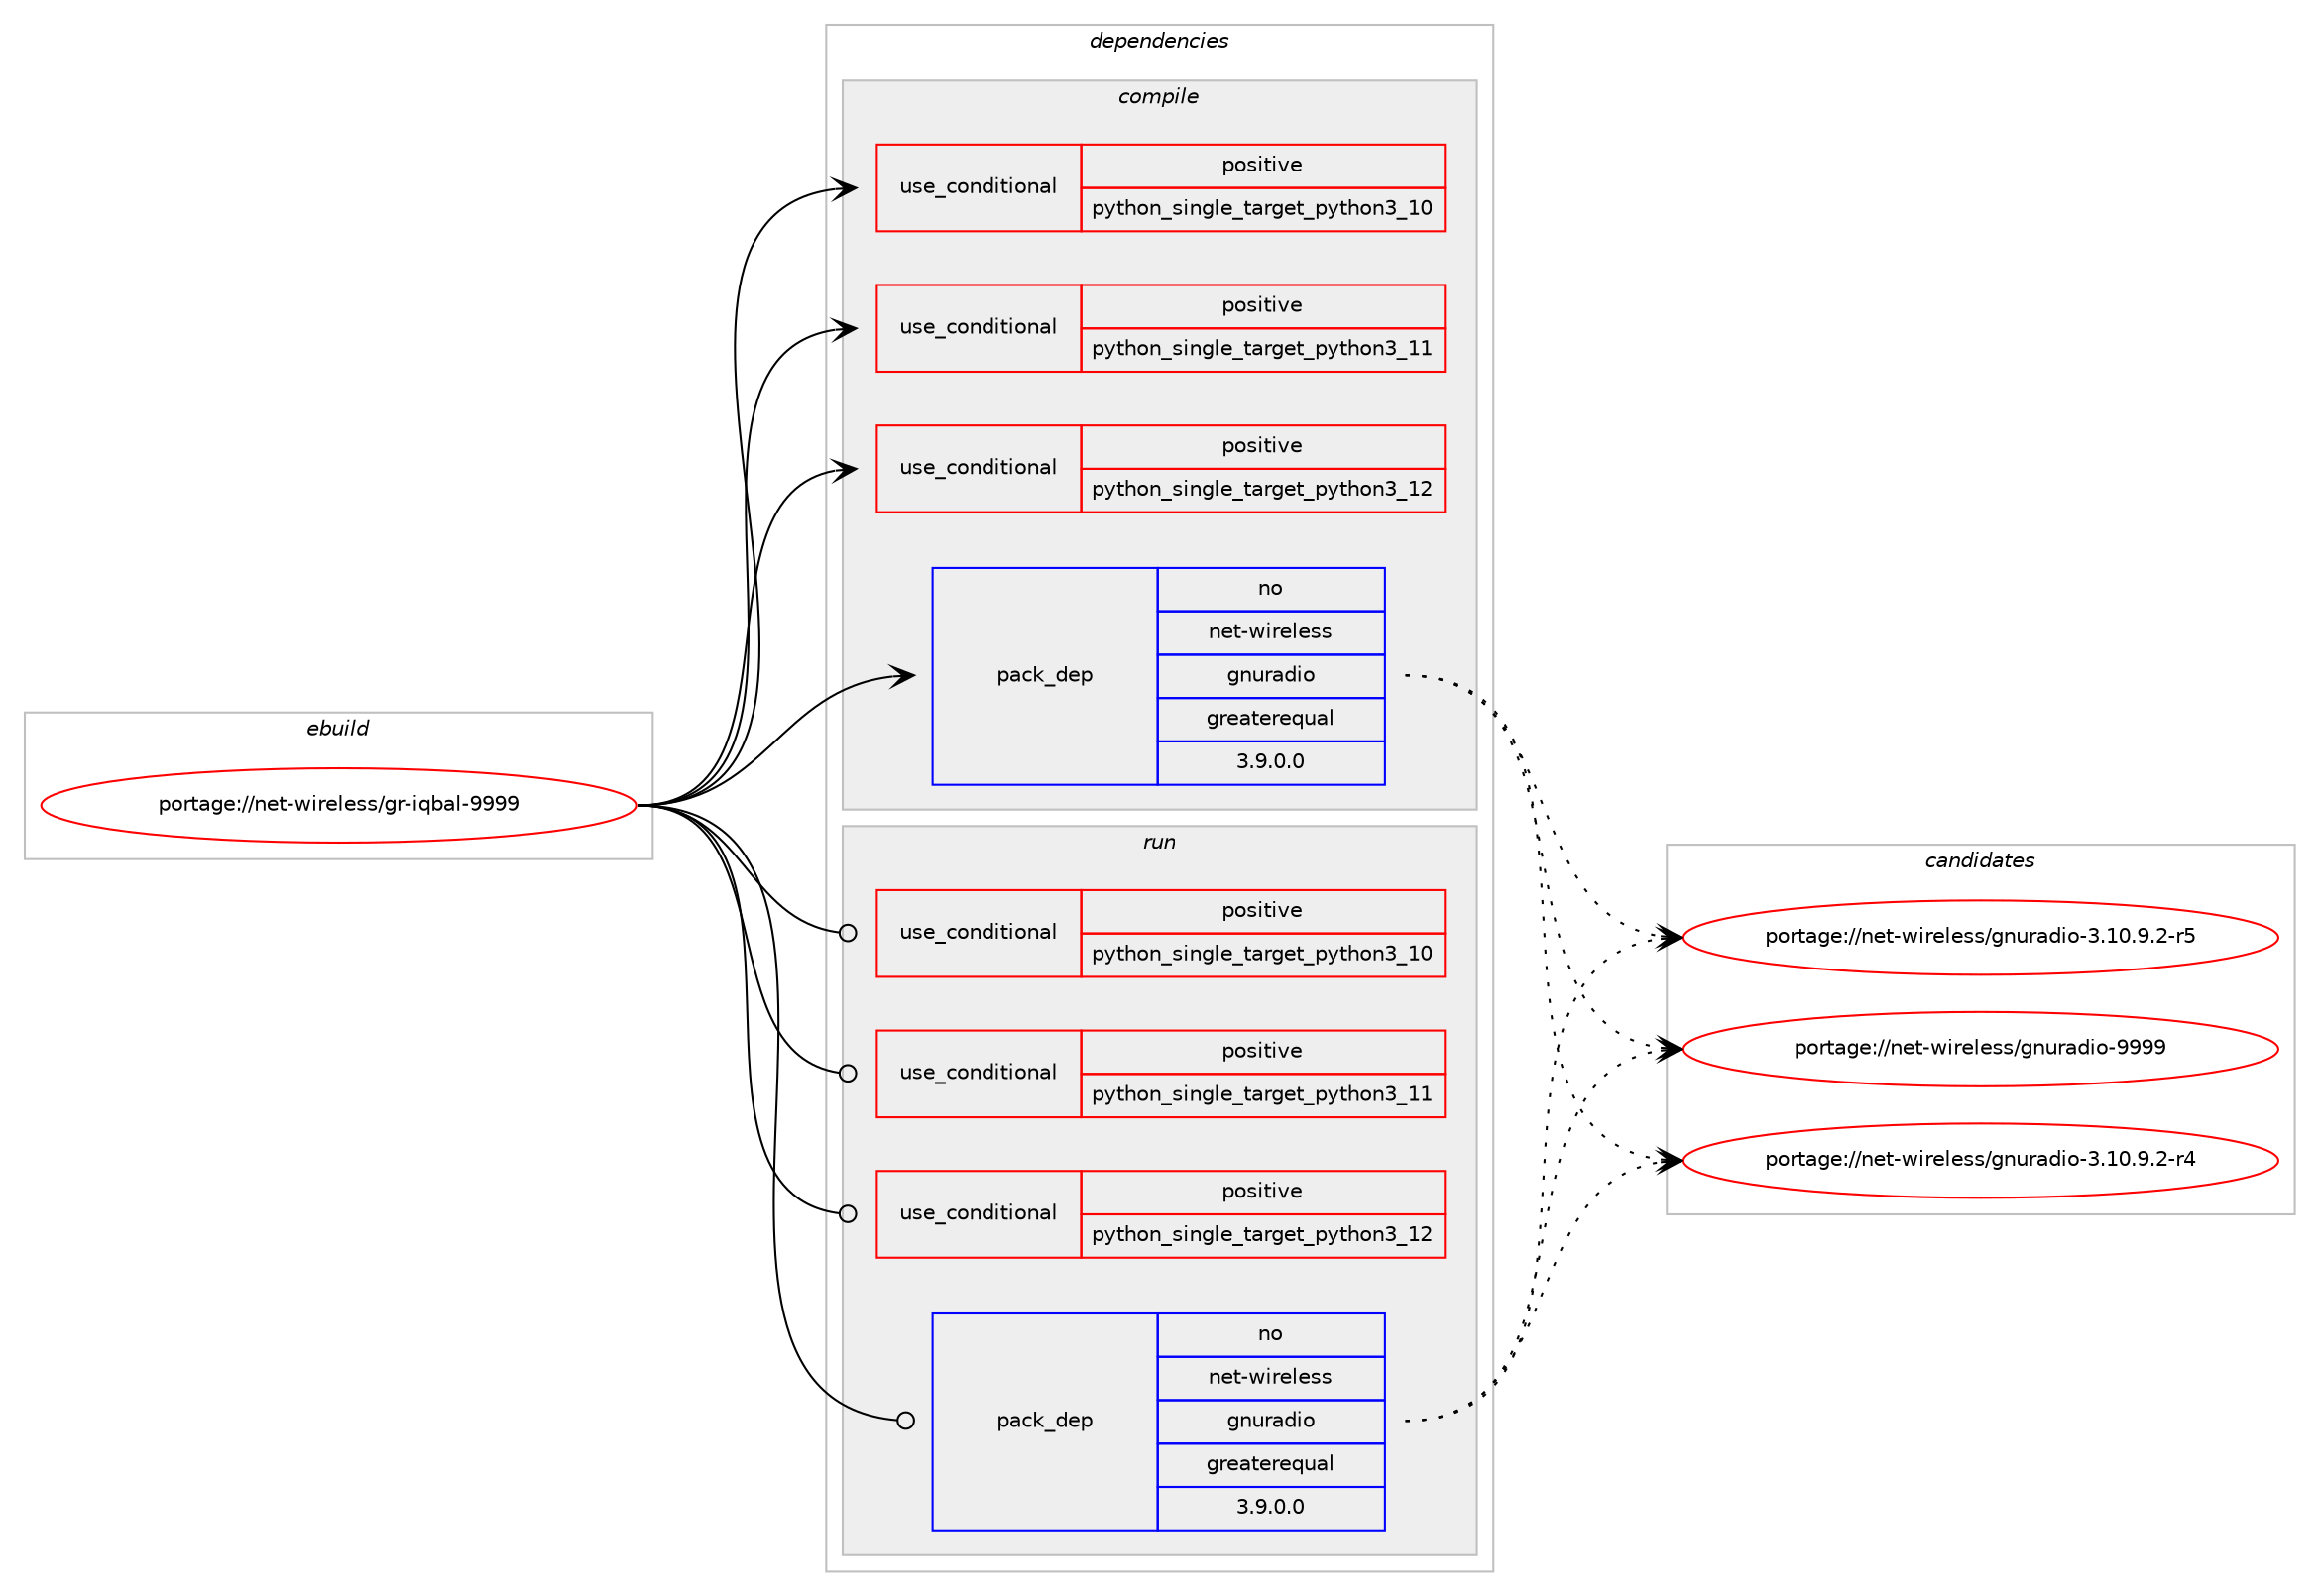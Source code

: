 digraph prolog {

# *************
# Graph options
# *************

newrank=true;
concentrate=true;
compound=true;
graph [rankdir=LR,fontname=Helvetica,fontsize=10,ranksep=1.5];#, ranksep=2.5, nodesep=0.2];
edge  [arrowhead=vee];
node  [fontname=Helvetica,fontsize=10];

# **********
# The ebuild
# **********

subgraph cluster_leftcol {
color=gray;
rank=same;
label=<<i>ebuild</i>>;
id [label="portage://net-wireless/gr-iqbal-9999", color=red, width=4, href="../net-wireless/gr-iqbal-9999.svg"];
}

# ****************
# The dependencies
# ****************

subgraph cluster_midcol {
color=gray;
label=<<i>dependencies</i>>;
subgraph cluster_compile {
fillcolor="#eeeeee";
style=filled;
label=<<i>compile</i>>;
subgraph cond100565 {
dependency196583 [label=<<TABLE BORDER="0" CELLBORDER="1" CELLSPACING="0" CELLPADDING="4"><TR><TD ROWSPAN="3" CELLPADDING="10">use_conditional</TD></TR><TR><TD>positive</TD></TR><TR><TD>python_single_target_python3_10</TD></TR></TABLE>>, shape=none, color=red];
# *** BEGIN UNKNOWN DEPENDENCY TYPE (TODO) ***
# dependency196583 -> package_dependency(portage://net-wireless/gr-iqbal-9999,install,no,dev-lang,python,none,[,,],[slot(3.10)],[])
# *** END UNKNOWN DEPENDENCY TYPE (TODO) ***

}
id:e -> dependency196583:w [weight=20,style="solid",arrowhead="vee"];
subgraph cond100566 {
dependency196584 [label=<<TABLE BORDER="0" CELLBORDER="1" CELLSPACING="0" CELLPADDING="4"><TR><TD ROWSPAN="3" CELLPADDING="10">use_conditional</TD></TR><TR><TD>positive</TD></TR><TR><TD>python_single_target_python3_11</TD></TR></TABLE>>, shape=none, color=red];
# *** BEGIN UNKNOWN DEPENDENCY TYPE (TODO) ***
# dependency196584 -> package_dependency(portage://net-wireless/gr-iqbal-9999,install,no,dev-lang,python,none,[,,],[slot(3.11)],[])
# *** END UNKNOWN DEPENDENCY TYPE (TODO) ***

}
id:e -> dependency196584:w [weight=20,style="solid",arrowhead="vee"];
subgraph cond100567 {
dependency196585 [label=<<TABLE BORDER="0" CELLBORDER="1" CELLSPACING="0" CELLPADDING="4"><TR><TD ROWSPAN="3" CELLPADDING="10">use_conditional</TD></TR><TR><TD>positive</TD></TR><TR><TD>python_single_target_python3_12</TD></TR></TABLE>>, shape=none, color=red];
# *** BEGIN UNKNOWN DEPENDENCY TYPE (TODO) ***
# dependency196585 -> package_dependency(portage://net-wireless/gr-iqbal-9999,install,no,dev-lang,python,none,[,,],[slot(3.12)],[])
# *** END UNKNOWN DEPENDENCY TYPE (TODO) ***

}
id:e -> dependency196585:w [weight=20,style="solid",arrowhead="vee"];
# *** BEGIN UNKNOWN DEPENDENCY TYPE (TODO) ***
# id -> package_dependency(portage://net-wireless/gr-iqbal-9999,install,no,dev-libs,boost,none,[,,],any_same_slot,[])
# *** END UNKNOWN DEPENDENCY TYPE (TODO) ***

# *** BEGIN UNKNOWN DEPENDENCY TYPE (TODO) ***
# id -> package_dependency(portage://net-wireless/gr-iqbal-9999,install,no,net-libs,libosmo-dsp,none,[,,],any_same_slot,[])
# *** END UNKNOWN DEPENDENCY TYPE (TODO) ***

subgraph pack93276 {
dependency196586 [label=<<TABLE BORDER="0" CELLBORDER="1" CELLSPACING="0" CELLPADDING="4" WIDTH="220"><TR><TD ROWSPAN="6" CELLPADDING="30">pack_dep</TD></TR><TR><TD WIDTH="110">no</TD></TR><TR><TD>net-wireless</TD></TR><TR><TD>gnuradio</TD></TR><TR><TD>greaterequal</TD></TR><TR><TD>3.9.0.0</TD></TR></TABLE>>, shape=none, color=blue];
}
id:e -> dependency196586:w [weight=20,style="solid",arrowhead="vee"];
}
subgraph cluster_compileandrun {
fillcolor="#eeeeee";
style=filled;
label=<<i>compile and run</i>>;
}
subgraph cluster_run {
fillcolor="#eeeeee";
style=filled;
label=<<i>run</i>>;
subgraph cond100568 {
dependency196587 [label=<<TABLE BORDER="0" CELLBORDER="1" CELLSPACING="0" CELLPADDING="4"><TR><TD ROWSPAN="3" CELLPADDING="10">use_conditional</TD></TR><TR><TD>positive</TD></TR><TR><TD>python_single_target_python3_10</TD></TR></TABLE>>, shape=none, color=red];
# *** BEGIN UNKNOWN DEPENDENCY TYPE (TODO) ***
# dependency196587 -> package_dependency(portage://net-wireless/gr-iqbal-9999,run,no,dev-lang,python,none,[,,],[slot(3.10)],[])
# *** END UNKNOWN DEPENDENCY TYPE (TODO) ***

}
id:e -> dependency196587:w [weight=20,style="solid",arrowhead="odot"];
subgraph cond100569 {
dependency196588 [label=<<TABLE BORDER="0" CELLBORDER="1" CELLSPACING="0" CELLPADDING="4"><TR><TD ROWSPAN="3" CELLPADDING="10">use_conditional</TD></TR><TR><TD>positive</TD></TR><TR><TD>python_single_target_python3_11</TD></TR></TABLE>>, shape=none, color=red];
# *** BEGIN UNKNOWN DEPENDENCY TYPE (TODO) ***
# dependency196588 -> package_dependency(portage://net-wireless/gr-iqbal-9999,run,no,dev-lang,python,none,[,,],[slot(3.11)],[])
# *** END UNKNOWN DEPENDENCY TYPE (TODO) ***

}
id:e -> dependency196588:w [weight=20,style="solid",arrowhead="odot"];
subgraph cond100570 {
dependency196589 [label=<<TABLE BORDER="0" CELLBORDER="1" CELLSPACING="0" CELLPADDING="4"><TR><TD ROWSPAN="3" CELLPADDING="10">use_conditional</TD></TR><TR><TD>positive</TD></TR><TR><TD>python_single_target_python3_12</TD></TR></TABLE>>, shape=none, color=red];
# *** BEGIN UNKNOWN DEPENDENCY TYPE (TODO) ***
# dependency196589 -> package_dependency(portage://net-wireless/gr-iqbal-9999,run,no,dev-lang,python,none,[,,],[slot(3.12)],[])
# *** END UNKNOWN DEPENDENCY TYPE (TODO) ***

}
id:e -> dependency196589:w [weight=20,style="solid",arrowhead="odot"];
# *** BEGIN UNKNOWN DEPENDENCY TYPE (TODO) ***
# id -> package_dependency(portage://net-wireless/gr-iqbal-9999,run,no,dev-libs,boost,none,[,,],any_same_slot,[])
# *** END UNKNOWN DEPENDENCY TYPE (TODO) ***

# *** BEGIN UNKNOWN DEPENDENCY TYPE (TODO) ***
# id -> package_dependency(portage://net-wireless/gr-iqbal-9999,run,no,net-libs,libosmo-dsp,none,[,,],any_same_slot,[])
# *** END UNKNOWN DEPENDENCY TYPE (TODO) ***

subgraph pack93277 {
dependency196590 [label=<<TABLE BORDER="0" CELLBORDER="1" CELLSPACING="0" CELLPADDING="4" WIDTH="220"><TR><TD ROWSPAN="6" CELLPADDING="30">pack_dep</TD></TR><TR><TD WIDTH="110">no</TD></TR><TR><TD>net-wireless</TD></TR><TR><TD>gnuradio</TD></TR><TR><TD>greaterequal</TD></TR><TR><TD>3.9.0.0</TD></TR></TABLE>>, shape=none, color=blue];
}
id:e -> dependency196590:w [weight=20,style="solid",arrowhead="odot"];
}
}

# **************
# The candidates
# **************

subgraph cluster_choices {
rank=same;
color=gray;
label=<<i>candidates</i>>;

subgraph choice93276 {
color=black;
nodesep=1;
choice1101011164511910511410110810111511547103110117114971001051114551464948465746504511452 [label="portage://net-wireless/gnuradio-3.10.9.2-r4", color=red, width=4,href="../net-wireless/gnuradio-3.10.9.2-r4.svg"];
choice1101011164511910511410110810111511547103110117114971001051114551464948465746504511453 [label="portage://net-wireless/gnuradio-3.10.9.2-r5", color=red, width=4,href="../net-wireless/gnuradio-3.10.9.2-r5.svg"];
choice1101011164511910511410110810111511547103110117114971001051114557575757 [label="portage://net-wireless/gnuradio-9999", color=red, width=4,href="../net-wireless/gnuradio-9999.svg"];
dependency196586:e -> choice1101011164511910511410110810111511547103110117114971001051114551464948465746504511452:w [style=dotted,weight="100"];
dependency196586:e -> choice1101011164511910511410110810111511547103110117114971001051114551464948465746504511453:w [style=dotted,weight="100"];
dependency196586:e -> choice1101011164511910511410110810111511547103110117114971001051114557575757:w [style=dotted,weight="100"];
}
subgraph choice93277 {
color=black;
nodesep=1;
choice1101011164511910511410110810111511547103110117114971001051114551464948465746504511452 [label="portage://net-wireless/gnuradio-3.10.9.2-r4", color=red, width=4,href="../net-wireless/gnuradio-3.10.9.2-r4.svg"];
choice1101011164511910511410110810111511547103110117114971001051114551464948465746504511453 [label="portage://net-wireless/gnuradio-3.10.9.2-r5", color=red, width=4,href="../net-wireless/gnuradio-3.10.9.2-r5.svg"];
choice1101011164511910511410110810111511547103110117114971001051114557575757 [label="portage://net-wireless/gnuradio-9999", color=red, width=4,href="../net-wireless/gnuradio-9999.svg"];
dependency196590:e -> choice1101011164511910511410110810111511547103110117114971001051114551464948465746504511452:w [style=dotted,weight="100"];
dependency196590:e -> choice1101011164511910511410110810111511547103110117114971001051114551464948465746504511453:w [style=dotted,weight="100"];
dependency196590:e -> choice1101011164511910511410110810111511547103110117114971001051114557575757:w [style=dotted,weight="100"];
}
}

}
